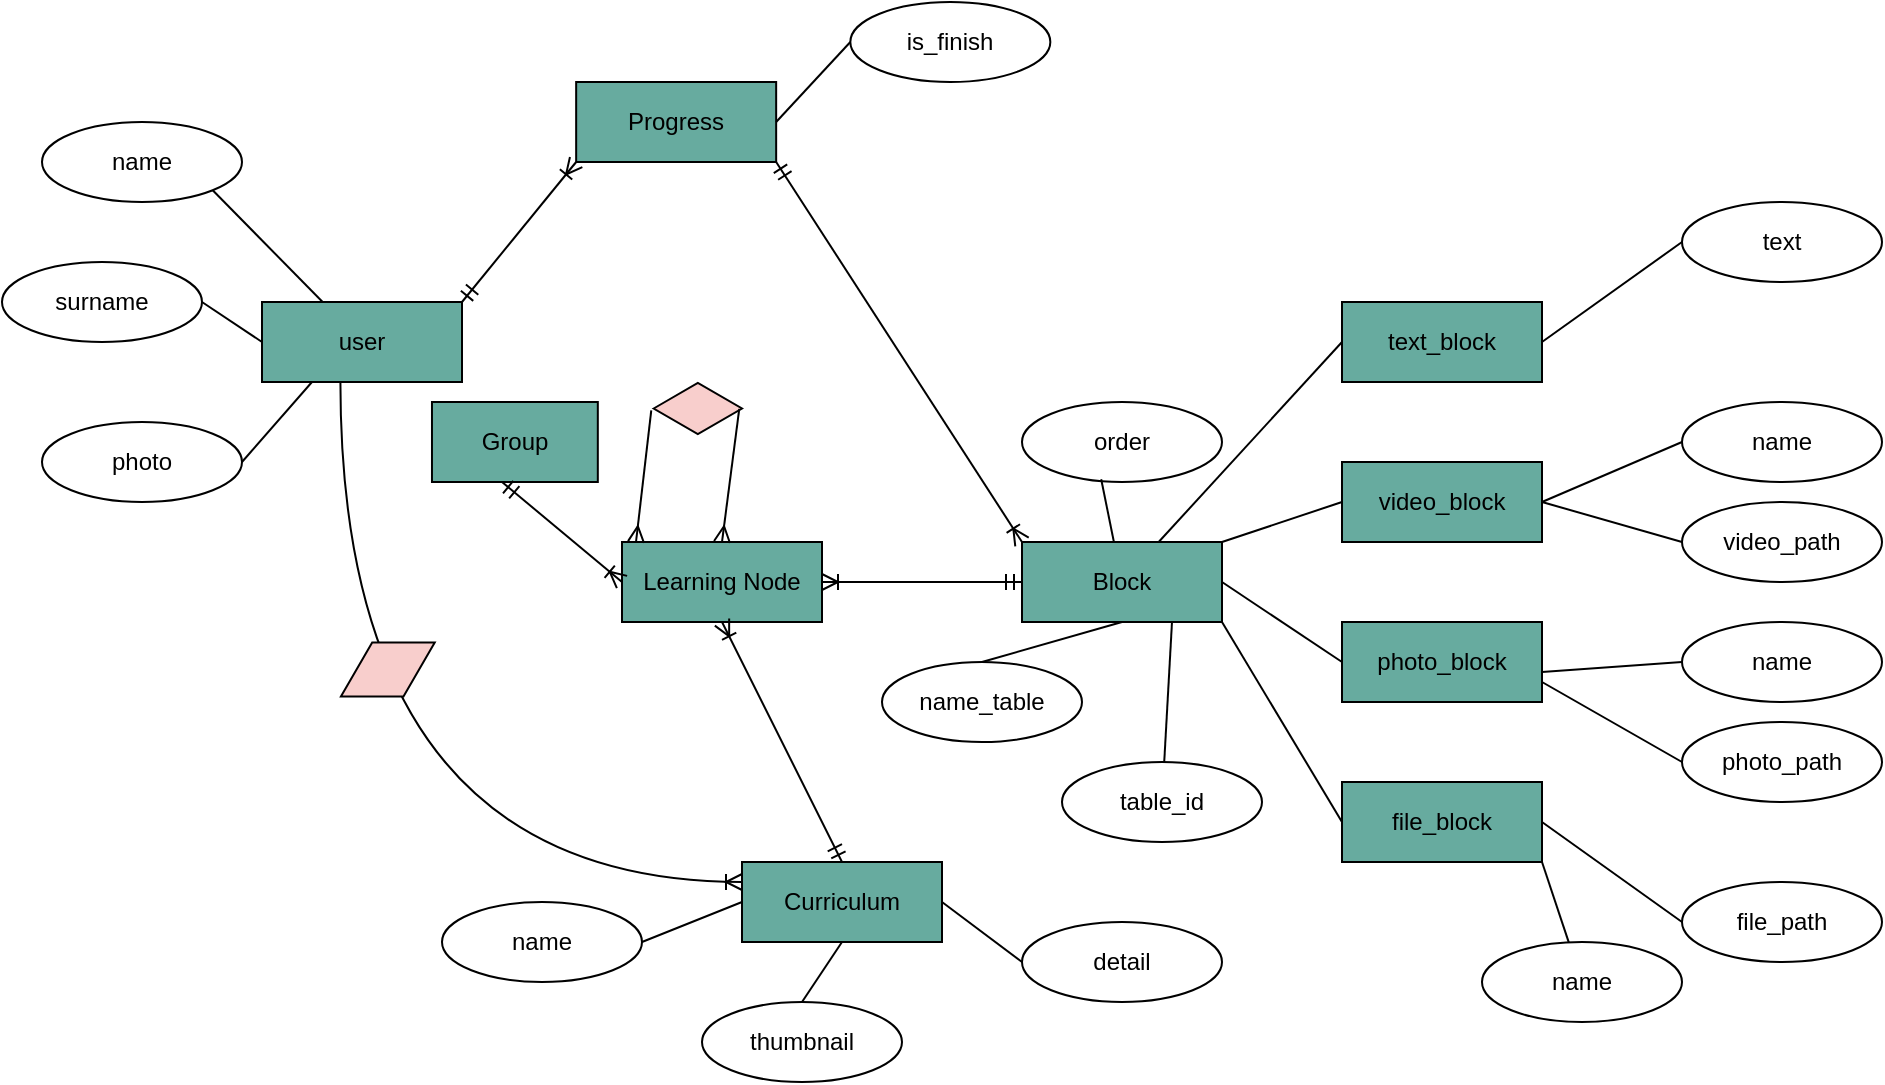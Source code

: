 <mxfile version="15.2.5" type="github">
  <diagram name="Page-1" id="e56a1550-8fbb-45ad-956c-1786394a9013">
    <mxGraphModel dx="1278" dy="579" grid="1" gridSize="10" guides="1" tooltips="1" connect="1" arrows="1" fold="1" page="1" pageScale="1" pageWidth="1100" pageHeight="850" background="none" math="0" shadow="0">
      <root>
        <mxCell id="0" />
        <mxCell id="1" parent="0" />
        <mxCell id="tEyL39xnVop5X8BuvbSK-2" value="Block" style="whiteSpace=wrap;html=1;align=center;fillColor=#67AB9F;" parent="1" vertex="1">
          <mxGeometry x="550" y="380" width="100" height="40" as="geometry" />
        </mxCell>
        <mxCell id="tEyL39xnVop5X8BuvbSK-3" value="Learning Node" style="whiteSpace=wrap;html=1;align=center;fillColor=#67AB9F;" parent="1" vertex="1">
          <mxGeometry x="350" y="380" width="100" height="40" as="geometry" />
        </mxCell>
        <mxCell id="tEyL39xnVop5X8BuvbSK-4" value="user" style="whiteSpace=wrap;html=1;align=center;fillColor=#67AB9F;" parent="1" vertex="1">
          <mxGeometry x="170" y="260" width="100" height="40" as="geometry" />
        </mxCell>
        <mxCell id="tEyL39xnVop5X8BuvbSK-5" value="Progress" style="whiteSpace=wrap;html=1;align=center;fillColor=#67AB9F;" parent="1" vertex="1">
          <mxGeometry x="327.08" y="150" width="100" height="40" as="geometry" />
        </mxCell>
        <mxCell id="tEyL39xnVop5X8BuvbSK-7" value="Curriculum" style="whiteSpace=wrap;html=1;align=center;fillColor=#67AB9F;" parent="1" vertex="1">
          <mxGeometry x="410" y="540" width="100" height="40" as="geometry" />
        </mxCell>
        <mxCell id="tEyL39xnVop5X8BuvbSK-8" value="text_block" style="whiteSpace=wrap;html=1;align=center;fillColor=#67AB9F;" parent="1" vertex="1">
          <mxGeometry x="710" y="260" width="100" height="40" as="geometry" />
        </mxCell>
        <mxCell id="tEyL39xnVop5X8BuvbSK-9" value="video_block" style="whiteSpace=wrap;html=1;align=center;fillColor=#67AB9F;" parent="1" vertex="1">
          <mxGeometry x="710" y="340" width="100" height="40" as="geometry" />
        </mxCell>
        <mxCell id="tEyL39xnVop5X8BuvbSK-10" value="photo_block" style="whiteSpace=wrap;html=1;align=center;fillColor=#67AB9F;" parent="1" vertex="1">
          <mxGeometry x="710" y="420" width="100" height="40" as="geometry" />
        </mxCell>
        <mxCell id="tEyL39xnVop5X8BuvbSK-11" value="file_block" style="whiteSpace=wrap;html=1;align=center;fillColor=#67AB9F;" parent="1" vertex="1">
          <mxGeometry x="710" y="500" width="100" height="40" as="geometry" />
        </mxCell>
        <mxCell id="tEyL39xnVop5X8BuvbSK-15" value="text" style="ellipse;whiteSpace=wrap;html=1;align=center;" parent="1" vertex="1">
          <mxGeometry x="880" y="210" width="100" height="40" as="geometry" />
        </mxCell>
        <mxCell id="tEyL39xnVop5X8BuvbSK-16" value="name" style="ellipse;whiteSpace=wrap;html=1;align=center;" parent="1" vertex="1">
          <mxGeometry x="880" y="310" width="100" height="40" as="geometry" />
        </mxCell>
        <mxCell id="tEyL39xnVop5X8BuvbSK-17" value="video_path" style="ellipse;whiteSpace=wrap;html=1;align=center;" parent="1" vertex="1">
          <mxGeometry x="880" y="360" width="100" height="40" as="geometry" />
        </mxCell>
        <mxCell id="tEyL39xnVop5X8BuvbSK-18" value="name" style="ellipse;whiteSpace=wrap;html=1;align=center;" parent="1" vertex="1">
          <mxGeometry x="880" y="420" width="100" height="40" as="geometry" />
        </mxCell>
        <mxCell id="tEyL39xnVop5X8BuvbSK-19" value="photo_path" style="ellipse;whiteSpace=wrap;html=1;align=center;" parent="1" vertex="1">
          <mxGeometry x="880" y="470" width="100" height="40" as="geometry" />
        </mxCell>
        <mxCell id="tEyL39xnVop5X8BuvbSK-20" value="file_path" style="ellipse;whiteSpace=wrap;html=1;align=center;" parent="1" vertex="1">
          <mxGeometry x="880" y="550" width="100" height="40" as="geometry" />
        </mxCell>
        <mxCell id="tEyL39xnVop5X8BuvbSK-21" value="name" style="ellipse;whiteSpace=wrap;html=1;align=center;" parent="1" vertex="1">
          <mxGeometry x="260" y="560" width="100" height="40" as="geometry" />
        </mxCell>
        <mxCell id="tEyL39xnVop5X8BuvbSK-22" value="thumbnail" style="ellipse;whiteSpace=wrap;html=1;align=center;" parent="1" vertex="1">
          <mxGeometry x="390" y="610" width="100" height="40" as="geometry" />
        </mxCell>
        <mxCell id="tEyL39xnVop5X8BuvbSK-23" value="detail" style="ellipse;whiteSpace=wrap;html=1;align=center;" parent="1" vertex="1">
          <mxGeometry x="550" y="570" width="100" height="40" as="geometry" />
        </mxCell>
        <mxCell id="tEyL39xnVop5X8BuvbSK-26" value="order" style="ellipse;whiteSpace=wrap;html=1;align=center;" parent="1" vertex="1">
          <mxGeometry x="550" y="310" width="100" height="40" as="geometry" />
        </mxCell>
        <mxCell id="tEyL39xnVop5X8BuvbSK-28" value="is_finish" style="ellipse;whiteSpace=wrap;html=1;align=center;" parent="1" vertex="1">
          <mxGeometry x="464.17" y="110" width="100" height="40" as="geometry" />
        </mxCell>
        <mxCell id="tEyL39xnVop5X8BuvbSK-34" value="" style="endArrow=none;html=1;rounded=0;entryX=0;entryY=0.5;entryDx=0;entryDy=0;exitX=1;exitY=0.5;exitDx=0;exitDy=0;" parent="1" source="tEyL39xnVop5X8BuvbSK-5" target="tEyL39xnVop5X8BuvbSK-28" edge="1">
          <mxGeometry relative="1" as="geometry">
            <mxPoint x="430" y="190" as="sourcePoint" />
            <mxPoint x="430" y="170" as="targetPoint" />
          </mxGeometry>
        </mxCell>
        <mxCell id="tEyL39xnVop5X8BuvbSK-35" value="" style="endArrow=none;html=1;rounded=0;exitX=0.396;exitY=0.965;exitDx=0;exitDy=0;exitPerimeter=0;" parent="1" source="tEyL39xnVop5X8BuvbSK-26" target="tEyL39xnVop5X8BuvbSK-2" edge="1">
          <mxGeometry relative="1" as="geometry">
            <mxPoint x="480" y="400" as="sourcePoint" />
            <mxPoint x="640" y="400" as="targetPoint" />
          </mxGeometry>
        </mxCell>
        <mxCell id="tEyL39xnVop5X8BuvbSK-36" value="" style="endArrow=none;html=1;rounded=0;entryX=0;entryY=0.5;entryDx=0;entryDy=0;" parent="1" source="tEyL39xnVop5X8BuvbSK-2" target="tEyL39xnVop5X8BuvbSK-8" edge="1">
          <mxGeometry relative="1" as="geometry">
            <mxPoint x="480" y="400" as="sourcePoint" />
            <mxPoint x="640" y="400" as="targetPoint" />
          </mxGeometry>
        </mxCell>
        <mxCell id="tEyL39xnVop5X8BuvbSK-37" value="" style="endArrow=none;html=1;rounded=0;entryX=0;entryY=0.5;entryDx=0;entryDy=0;exitX=1;exitY=0;exitDx=0;exitDy=0;" parent="1" source="tEyL39xnVop5X8BuvbSK-2" target="tEyL39xnVop5X8BuvbSK-9" edge="1">
          <mxGeometry relative="1" as="geometry">
            <mxPoint x="628.333" y="390" as="sourcePoint" />
            <mxPoint x="720" y="290" as="targetPoint" />
          </mxGeometry>
        </mxCell>
        <mxCell id="tEyL39xnVop5X8BuvbSK-38" value="" style="endArrow=none;html=1;rounded=0;entryX=0;entryY=0.5;entryDx=0;entryDy=0;exitX=1;exitY=0.5;exitDx=0;exitDy=0;" parent="1" source="tEyL39xnVop5X8BuvbSK-2" target="tEyL39xnVop5X8BuvbSK-10" edge="1">
          <mxGeometry relative="1" as="geometry">
            <mxPoint x="660" y="390" as="sourcePoint" />
            <mxPoint x="720" y="370" as="targetPoint" />
          </mxGeometry>
        </mxCell>
        <mxCell id="tEyL39xnVop5X8BuvbSK-39" value="" style="endArrow=none;html=1;rounded=0;entryX=0;entryY=0.5;entryDx=0;entryDy=0;exitX=1;exitY=1;exitDx=0;exitDy=0;" parent="1" source="tEyL39xnVop5X8BuvbSK-2" target="tEyL39xnVop5X8BuvbSK-11" edge="1">
          <mxGeometry relative="1" as="geometry">
            <mxPoint x="670" y="400" as="sourcePoint" />
            <mxPoint x="730" y="380" as="targetPoint" />
          </mxGeometry>
        </mxCell>
        <mxCell id="tEyL39xnVop5X8BuvbSK-40" value="" style="endArrow=none;html=1;rounded=0;entryX=0;entryY=0.5;entryDx=0;entryDy=0;exitX=1;exitY=0.5;exitDx=0;exitDy=0;" parent="1" source="tEyL39xnVop5X8BuvbSK-8" target="tEyL39xnVop5X8BuvbSK-15" edge="1">
          <mxGeometry relative="1" as="geometry">
            <mxPoint x="628.333" y="390" as="sourcePoint" />
            <mxPoint x="720" y="290" as="targetPoint" />
          </mxGeometry>
        </mxCell>
        <mxCell id="tEyL39xnVop5X8BuvbSK-41" value="" style="endArrow=none;html=1;rounded=0;entryX=0;entryY=0.5;entryDx=0;entryDy=0;exitX=1;exitY=0.5;exitDx=0;exitDy=0;" parent="1" source="tEyL39xnVop5X8BuvbSK-9" target="tEyL39xnVop5X8BuvbSK-16" edge="1">
          <mxGeometry relative="1" as="geometry">
            <mxPoint x="660" y="390" as="sourcePoint" />
            <mxPoint x="720" y="370" as="targetPoint" />
          </mxGeometry>
        </mxCell>
        <mxCell id="tEyL39xnVop5X8BuvbSK-42" value="" style="endArrow=none;html=1;rounded=0;entryX=0;entryY=0.5;entryDx=0;entryDy=0;exitX=1;exitY=0.5;exitDx=0;exitDy=0;" parent="1" source="tEyL39xnVop5X8BuvbSK-9" target="tEyL39xnVop5X8BuvbSK-17" edge="1">
          <mxGeometry relative="1" as="geometry">
            <mxPoint x="820" y="370" as="sourcePoint" />
            <mxPoint x="890" y="340" as="targetPoint" />
          </mxGeometry>
        </mxCell>
        <mxCell id="tEyL39xnVop5X8BuvbSK-44" value="" style="endArrow=none;html=1;rounded=0;entryX=0;entryY=0.5;entryDx=0;entryDy=0;exitX=1;exitY=0.5;exitDx=0;exitDy=0;" parent="1" target="tEyL39xnVop5X8BuvbSK-18" edge="1">
          <mxGeometry relative="1" as="geometry">
            <mxPoint x="810" y="445" as="sourcePoint" />
            <mxPoint x="880" y="415" as="targetPoint" />
          </mxGeometry>
        </mxCell>
        <mxCell id="tEyL39xnVop5X8BuvbSK-45" value="" style="endArrow=none;html=1;rounded=0;entryX=0;entryY=0.5;entryDx=0;entryDy=0;exitX=1;exitY=0.75;exitDx=0;exitDy=0;" parent="1" source="tEyL39xnVop5X8BuvbSK-10" target="tEyL39xnVop5X8BuvbSK-19" edge="1">
          <mxGeometry relative="1" as="geometry">
            <mxPoint x="820" y="455" as="sourcePoint" />
            <mxPoint x="890" y="450" as="targetPoint" />
          </mxGeometry>
        </mxCell>
        <mxCell id="tEyL39xnVop5X8BuvbSK-46" value="" style="endArrow=none;html=1;rounded=0;entryX=0;entryY=0.5;entryDx=0;entryDy=0;exitX=1;exitY=0.5;exitDx=0;exitDy=0;" parent="1" source="tEyL39xnVop5X8BuvbSK-11" target="tEyL39xnVop5X8BuvbSK-20" edge="1">
          <mxGeometry relative="1" as="geometry">
            <mxPoint x="830" y="465" as="sourcePoint" />
            <mxPoint x="900" y="460" as="targetPoint" />
          </mxGeometry>
        </mxCell>
        <mxCell id="tEyL39xnVop5X8BuvbSK-47" value="" style="endArrow=none;html=1;rounded=0;entryX=1;entryY=0.5;entryDx=0;entryDy=0;exitX=0;exitY=0.5;exitDx=0;exitDy=0;" parent="1" source="tEyL39xnVop5X8BuvbSK-7" target="tEyL39xnVop5X8BuvbSK-21" edge="1">
          <mxGeometry relative="1" as="geometry">
            <mxPoint x="480" y="400" as="sourcePoint" />
            <mxPoint x="640" y="400" as="targetPoint" />
          </mxGeometry>
        </mxCell>
        <mxCell id="tEyL39xnVop5X8BuvbSK-48" value="" style="endArrow=none;html=1;rounded=0;entryX=0.5;entryY=0;entryDx=0;entryDy=0;exitX=0.5;exitY=1;exitDx=0;exitDy=0;" parent="1" source="tEyL39xnVop5X8BuvbSK-7" target="tEyL39xnVop5X8BuvbSK-22" edge="1">
          <mxGeometry relative="1" as="geometry">
            <mxPoint x="420" y="570" as="sourcePoint" />
            <mxPoint x="370" y="590" as="targetPoint" />
          </mxGeometry>
        </mxCell>
        <mxCell id="tEyL39xnVop5X8BuvbSK-49" value="" style="endArrow=none;html=1;rounded=0;entryX=0;entryY=0.5;entryDx=0;entryDy=0;exitX=1;exitY=0.5;exitDx=0;exitDy=0;" parent="1" source="tEyL39xnVop5X8BuvbSK-7" target="tEyL39xnVop5X8BuvbSK-23" edge="1">
          <mxGeometry relative="1" as="geometry">
            <mxPoint x="430" y="580" as="sourcePoint" />
            <mxPoint x="380" y="600" as="targetPoint" />
          </mxGeometry>
        </mxCell>
        <mxCell id="tEyL39xnVop5X8BuvbSK-60" value="" style="edgeStyle=entityRelationEdgeStyle;fontSize=12;html=1;endArrow=ERoneToMany;startArrow=ERmandOne;entryX=1;entryY=0.5;entryDx=0;entryDy=0;exitX=0;exitY=0.5;exitDx=0;exitDy=0;" parent="1" source="tEyL39xnVop5X8BuvbSK-2" target="tEyL39xnVop5X8BuvbSK-3" edge="1">
          <mxGeometry width="100" height="100" relative="1" as="geometry">
            <mxPoint x="420" y="500" as="sourcePoint" />
            <mxPoint x="520" y="400" as="targetPoint" />
          </mxGeometry>
        </mxCell>
        <mxCell id="tEyL39xnVop5X8BuvbSK-62" value="" style="fontSize=12;html=1;endArrow=ERoneToMany;startArrow=ERmandOne;exitX=1;exitY=1;exitDx=0;exitDy=0;entryX=0;entryY=0;entryDx=0;entryDy=0;" parent="1" source="tEyL39xnVop5X8BuvbSK-5" target="tEyL39xnVop5X8BuvbSK-2" edge="1">
          <mxGeometry width="100" height="100" relative="1" as="geometry">
            <mxPoint x="500" y="430" as="sourcePoint" />
            <mxPoint x="550" y="400" as="targetPoint" />
          </mxGeometry>
        </mxCell>
        <mxCell id="tEyL39xnVop5X8BuvbSK-63" value="" style="fontSize=12;html=1;endArrow=ERoneToMany;startArrow=ERmandOne;entryX=0;entryY=1;entryDx=0;entryDy=0;exitX=1;exitY=0;exitDx=0;exitDy=0;" parent="1" source="tEyL39xnVop5X8BuvbSK-4" target="tEyL39xnVop5X8BuvbSK-5" edge="1">
          <mxGeometry width="100" height="100" relative="1" as="geometry">
            <mxPoint x="210" y="260" as="sourcePoint" />
            <mxPoint x="310" y="160" as="targetPoint" />
          </mxGeometry>
        </mxCell>
        <mxCell id="tEyL39xnVop5X8BuvbSK-73" value="" style="html=1;whiteSpace=wrap;aspect=fixed;shape=isoRectangle;fillColor=#F8CECC;" parent="1" vertex="1">
          <mxGeometry x="365.83" y="300" width="44.17" height="26.5" as="geometry" />
        </mxCell>
        <mxCell id="tEyL39xnVop5X8BuvbSK-77" value="name" style="ellipse;whiteSpace=wrap;html=1;align=center;" parent="1" vertex="1">
          <mxGeometry x="780" y="580" width="100" height="40" as="geometry" />
        </mxCell>
        <mxCell id="tEyL39xnVop5X8BuvbSK-78" value="" style="endArrow=none;html=1;rounded=0;exitX=1;exitY=1;exitDx=0;exitDy=0;" parent="1" source="tEyL39xnVop5X8BuvbSK-11" target="tEyL39xnVop5X8BuvbSK-77" edge="1">
          <mxGeometry relative="1" as="geometry">
            <mxPoint x="820" y="530" as="sourcePoint" />
            <mxPoint x="890" y="580" as="targetPoint" />
          </mxGeometry>
        </mxCell>
        <mxCell id="tEyL39xnVop5X8BuvbSK-89" value="" style="fontSize=12;html=1;endArrow=ERmany;exitX=-0.027;exitY=0.536;exitDx=0;exitDy=0;exitPerimeter=0;" parent="1" source="tEyL39xnVop5X8BuvbSK-73" edge="1">
          <mxGeometry width="100" height="100" relative="1" as="geometry">
            <mxPoint x="500" y="430" as="sourcePoint" />
            <mxPoint x="357" y="380" as="targetPoint" />
          </mxGeometry>
        </mxCell>
        <mxCell id="tEyL39xnVop5X8BuvbSK-90" value="" style="fontSize=12;html=1;endArrow=ERmany;exitX=0.969;exitY=0.506;exitDx=0;exitDy=0;exitPerimeter=0;entryX=0.5;entryY=0;entryDx=0;entryDy=0;" parent="1" source="tEyL39xnVop5X8BuvbSK-73" target="tEyL39xnVop5X8BuvbSK-3" edge="1">
          <mxGeometry width="100" height="100" relative="1" as="geometry">
            <mxPoint x="500" y="430" as="sourcePoint" />
            <mxPoint x="600" y="330" as="targetPoint" />
          </mxGeometry>
        </mxCell>
        <mxCell id="tEyL39xnVop5X8BuvbSK-95" value="" style="edgeStyle=orthogonalEdgeStyle;fontSize=12;html=1;endArrow=ERoneToMany;exitX=0.392;exitY=0.995;exitDx=0;exitDy=0;exitPerimeter=0;entryX=0;entryY=0.25;entryDx=0;entryDy=0;curved=1;" parent="1" source="tEyL39xnVop5X8BuvbSK-4" target="tEyL39xnVop5X8BuvbSK-7" edge="1">
          <mxGeometry width="100" height="100" relative="1" as="geometry">
            <mxPoint x="500" y="430" as="sourcePoint" />
            <mxPoint x="600" y="330" as="targetPoint" />
          </mxGeometry>
        </mxCell>
        <mxCell id="gnElAheWnZ4yW1X-ItkL-10" value="Group" style="whiteSpace=wrap;html=1;align=center;fillColor=#67AB9F;" parent="1" vertex="1">
          <mxGeometry x="254.99" y="310" width="82.92" height="40" as="geometry" />
        </mxCell>
        <mxCell id="gnElAheWnZ4yW1X-ItkL-11" style="edgeStyle=none;rounded=0;orthogonalLoop=1;jettySize=auto;html=1;exitX=0;exitY=0;exitDx=0;exitDy=0;" parent="1" source="gnElAheWnZ4yW1X-ItkL-10" target="gnElAheWnZ4yW1X-ItkL-10" edge="1">
          <mxGeometry relative="1" as="geometry" />
        </mxCell>
        <mxCell id="7uk77qox3Gj1A3M-343--1" value="name" style="ellipse;whiteSpace=wrap;html=1;align=center;" parent="1" vertex="1">
          <mxGeometry x="60" y="170" width="100" height="40" as="geometry" />
        </mxCell>
        <mxCell id="7uk77qox3Gj1A3M-343--2" value="surname" style="ellipse;whiteSpace=wrap;html=1;align=center;" parent="1" vertex="1">
          <mxGeometry x="40" y="240" width="100" height="40" as="geometry" />
        </mxCell>
        <mxCell id="7uk77qox3Gj1A3M-343--3" value="photo" style="ellipse;whiteSpace=wrap;html=1;align=center;" parent="1" vertex="1">
          <mxGeometry x="60" y="320" width="100" height="40" as="geometry" />
        </mxCell>
        <mxCell id="7uk77qox3Gj1A3M-343--5" value="" style="endArrow=none;html=1;exitX=1;exitY=1;exitDx=0;exitDy=0;" parent="1" source="7uk77qox3Gj1A3M-343--1" target="tEyL39xnVop5X8BuvbSK-4" edge="1">
          <mxGeometry width="50" height="50" relative="1" as="geometry">
            <mxPoint x="190" y="410" as="sourcePoint" />
            <mxPoint x="240" y="360" as="targetPoint" />
          </mxGeometry>
        </mxCell>
        <mxCell id="7uk77qox3Gj1A3M-343--6" value="" style="endArrow=none;html=1;exitX=1;exitY=0.5;exitDx=0;exitDy=0;entryX=0;entryY=0.5;entryDx=0;entryDy=0;" parent="1" source="7uk77qox3Gj1A3M-343--2" target="tEyL39xnVop5X8BuvbSK-4" edge="1">
          <mxGeometry width="50" height="50" relative="1" as="geometry">
            <mxPoint x="190" y="410" as="sourcePoint" />
            <mxPoint x="240" y="360" as="targetPoint" />
          </mxGeometry>
        </mxCell>
        <mxCell id="7uk77qox3Gj1A3M-343--9" value="" style="endArrow=none;html=1;exitX=1;exitY=0.5;exitDx=0;exitDy=0;entryX=0.25;entryY=1;entryDx=0;entryDy=0;" parent="1" source="7uk77qox3Gj1A3M-343--3" target="tEyL39xnVop5X8BuvbSK-4" edge="1">
          <mxGeometry width="50" height="50" relative="1" as="geometry">
            <mxPoint x="190" y="410" as="sourcePoint" />
            <mxPoint x="240" y="360" as="targetPoint" />
          </mxGeometry>
        </mxCell>
        <mxCell id="tEyL39xnVop5X8BuvbSK-69" value="" style="html=1;whiteSpace=wrap;aspect=fixed;shape=isoRectangle;rotation=-210;fillColor=#F8CECC;" parent="1" vertex="1">
          <mxGeometry x="205.83" y="427.5" width="54.17" height="32.5" as="geometry" />
        </mxCell>
        <mxCell id="7uk77qox3Gj1A3M-343--14" value="" style="fontSize=12;html=1;endArrow=ERoneToMany;startArrow=ERmandOne;entryX=0;entryY=0.5;entryDx=0;entryDy=0;" parent="1" target="tEyL39xnVop5X8BuvbSK-3" edge="1">
          <mxGeometry width="100" height="100" relative="1" as="geometry">
            <mxPoint x="290" y="350" as="sourcePoint" />
            <mxPoint x="390" y="250" as="targetPoint" />
          </mxGeometry>
        </mxCell>
        <mxCell id="7uk77qox3Gj1A3M-343--15" value="" style="fontSize=12;html=1;endArrow=ERoneToMany;startArrow=ERmandOne;entryX=0.5;entryY=1;entryDx=0;entryDy=0;exitX=0.5;exitY=0;exitDx=0;exitDy=0;" parent="1" source="tEyL39xnVop5X8BuvbSK-7" target="tEyL39xnVop5X8BuvbSK-3" edge="1">
          <mxGeometry width="100" height="100" relative="1" as="geometry">
            <mxPoint x="470" y="538" as="sourcePoint" />
            <mxPoint x="360" y="410" as="targetPoint" />
          </mxGeometry>
        </mxCell>
        <mxCell id="7uk77qox3Gj1A3M-343--17" value="name_table" style="ellipse;whiteSpace=wrap;html=1;align=center;" parent="1" vertex="1">
          <mxGeometry x="480" y="440" width="100" height="40" as="geometry" />
        </mxCell>
        <mxCell id="7uk77qox3Gj1A3M-343--18" value="table_id" style="ellipse;whiteSpace=wrap;html=1;align=center;" parent="1" vertex="1">
          <mxGeometry x="570" y="490" width="100" height="40" as="geometry" />
        </mxCell>
        <mxCell id="7uk77qox3Gj1A3M-343--19" value="" style="endArrow=none;html=1;exitX=0.5;exitY=0;exitDx=0;exitDy=0;" parent="1" source="7uk77qox3Gj1A3M-343--17" edge="1">
          <mxGeometry width="50" height="50" relative="1" as="geometry">
            <mxPoint x="590" y="490" as="sourcePoint" />
            <mxPoint x="600" y="420" as="targetPoint" />
          </mxGeometry>
        </mxCell>
        <mxCell id="7uk77qox3Gj1A3M-343--21" value="" style="endArrow=none;html=1;rounded=0;entryX=0.75;entryY=1;entryDx=0;entryDy=0;" parent="1" source="7uk77qox3Gj1A3M-343--18" target="tEyL39xnVop5X8BuvbSK-2" edge="1">
          <mxGeometry relative="1" as="geometry">
            <mxPoint x="599.6" y="358.6" as="sourcePoint" />
            <mxPoint x="630" y="430" as="targetPoint" />
          </mxGeometry>
        </mxCell>
      </root>
    </mxGraphModel>
  </diagram>
</mxfile>
